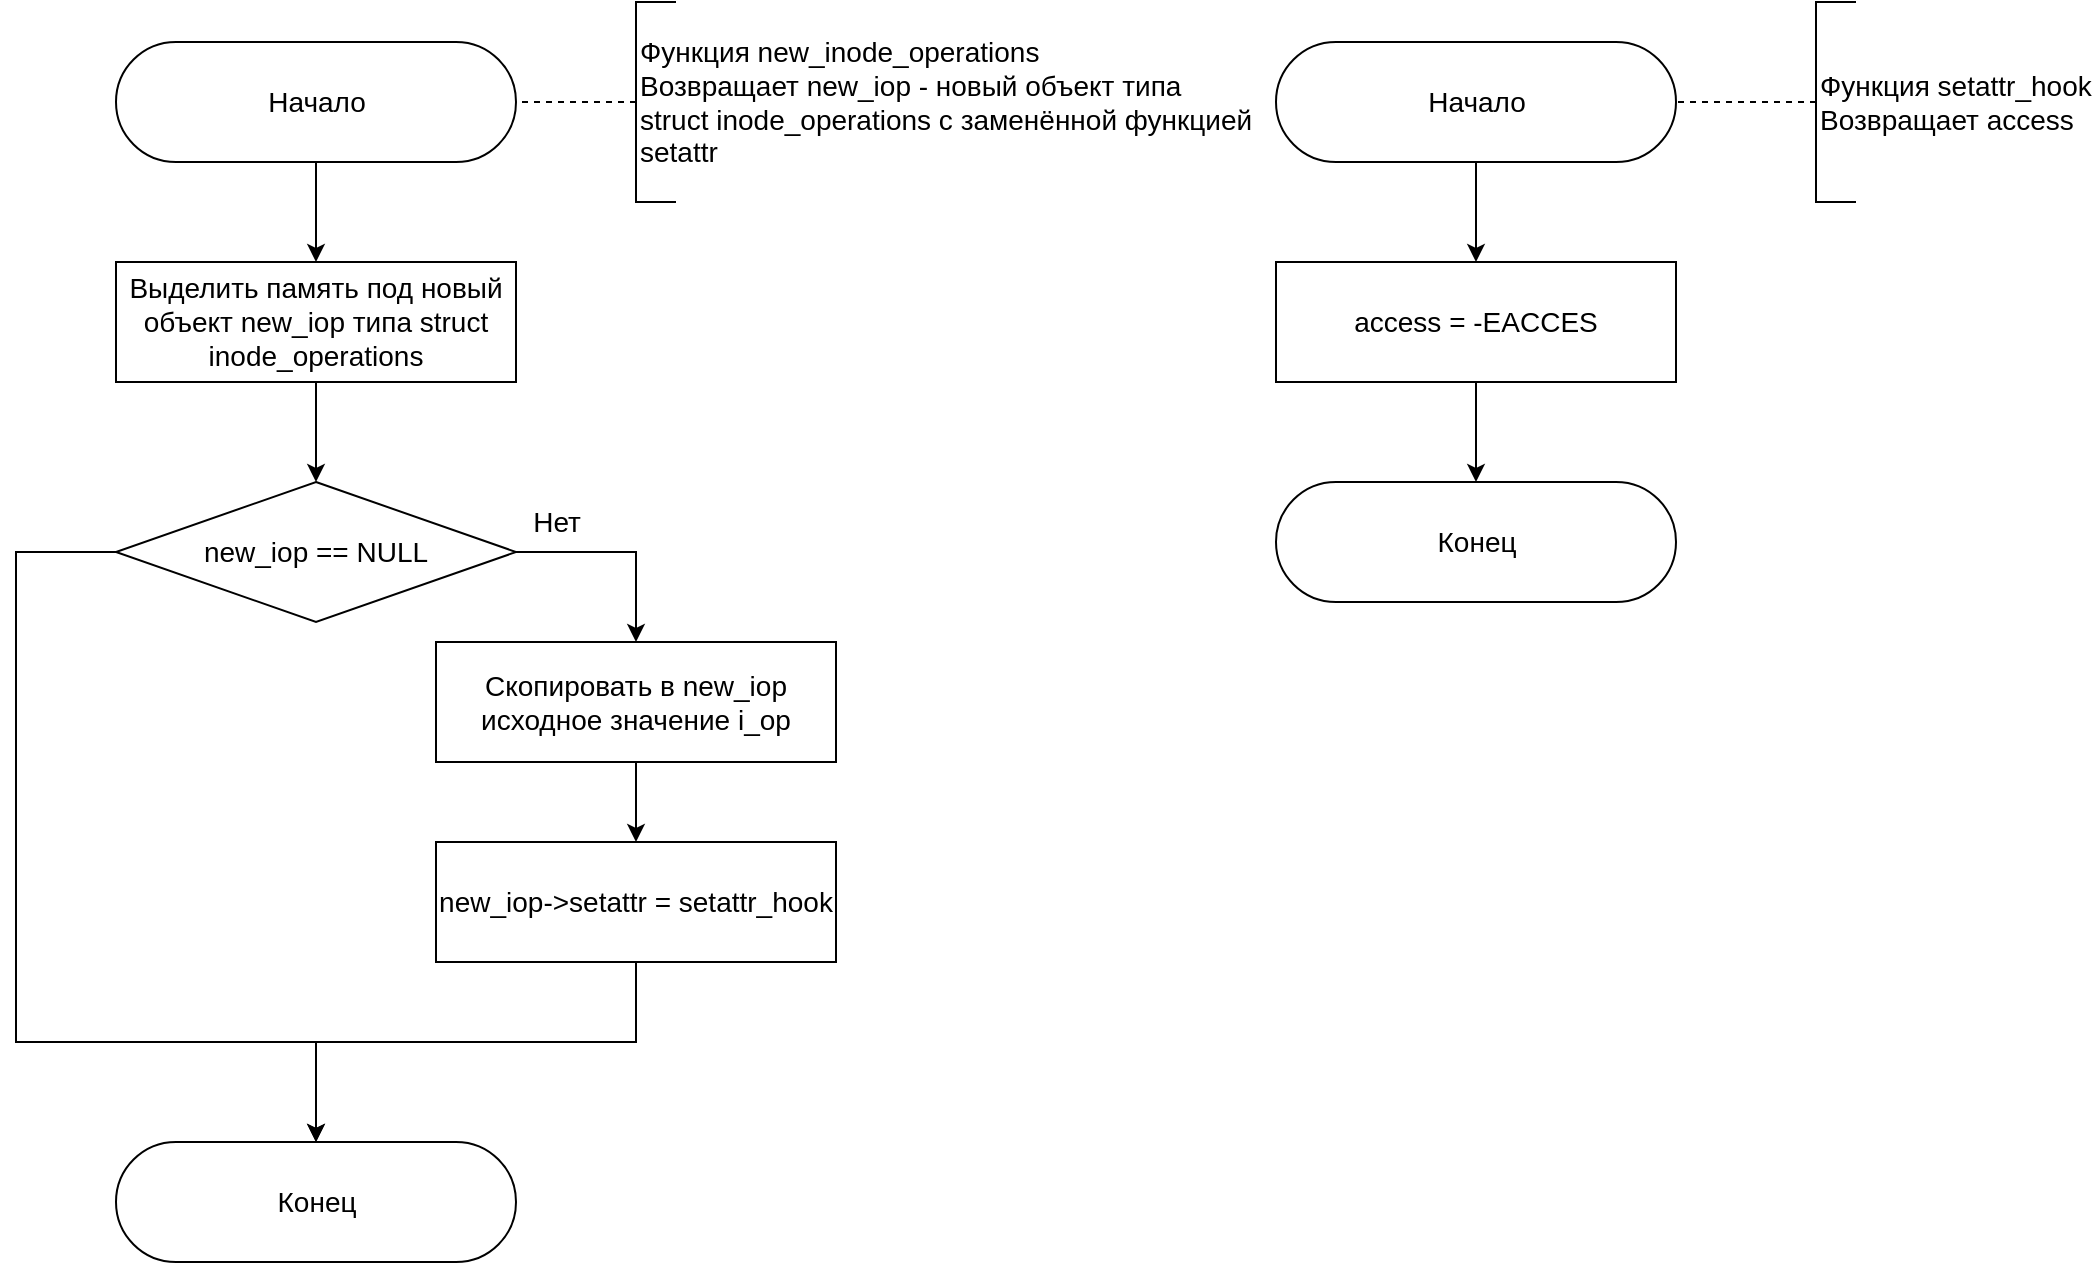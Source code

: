 <mxfile>
    <diagram id="rZBshfq1d-ehY7VFolzZ" name="Page-1">
        <mxGraphModel dx="2140" dy="1240" grid="1" gridSize="10" guides="1" tooltips="1" connect="1" arrows="1" fold="1" page="1" pageScale="1" pageWidth="1654" pageHeight="2336" math="0" shadow="0">
            <root>
                <mxCell id="0"/>
                <mxCell id="1" parent="0"/>
                <mxCell id="14" style="edgeStyle=none;html=1;exitX=0.5;exitY=0.5;exitDx=0;exitDy=30;exitPerimeter=0;entryX=0.5;entryY=0;entryDx=0;entryDy=0;fontSize=14;rounded=0;" parent="1" source="2" target="8" edge="1">
                    <mxGeometry relative="1" as="geometry"/>
                </mxCell>
                <mxCell id="2" value="Начало" style="html=1;dashed=0;whitespace=wrap;shape=mxgraph.dfd.start;fontSize=14;" parent="1" vertex="1">
                    <mxGeometry x="310" y="60" width="200" height="60" as="geometry"/>
                </mxCell>
                <mxCell id="3" style="edgeStyle=none;html=1;fontSize=14;endArrow=none;endFill=0;dashed=1;entryX=1;entryY=0.5;entryDx=0;entryDy=0;entryPerimeter=0;" parent="1" source="4" target="2" edge="1">
                    <mxGeometry relative="1" as="geometry">
                        <mxPoint x="520" y="90" as="targetPoint"/>
                    </mxGeometry>
                </mxCell>
                <mxCell id="4" value="Функция new_inode_operations&lt;br&gt;Возвращает new_iop - новый объект типа&lt;br&gt;struct inode_operations с заменённой функцией&lt;br&gt;setattr" style="strokeWidth=1;html=1;shape=mxgraph.flowchart.annotation_1;align=left;pointerEvents=1;fontSize=14;" parent="1" vertex="1">
                    <mxGeometry x="570" y="40" width="20" height="100" as="geometry"/>
                </mxCell>
                <mxCell id="17" style="edgeStyle=none;rounded=0;html=1;exitX=0.5;exitY=1;exitDx=0;exitDy=0;entryX=0.5;entryY=0;entryDx=0;entryDy=0;fontSize=14;" parent="1" source="5" target="9" edge="1">
                    <mxGeometry relative="1" as="geometry"/>
                </mxCell>
                <mxCell id="5" value="Скопировать в new_iop исходное значение i_op" style="whiteSpace=wrap;html=1;fontSize=14;" parent="1" vertex="1">
                    <mxGeometry x="470" y="360" width="200" height="60" as="geometry"/>
                </mxCell>
                <mxCell id="16" style="edgeStyle=none;rounded=0;html=1;exitX=1;exitY=0.5;exitDx=0;exitDy=0;entryX=0.5;entryY=0;entryDx=0;entryDy=0;fontSize=14;" parent="1" source="7" target="5" edge="1">
                    <mxGeometry relative="1" as="geometry">
                        <Array as="points">
                            <mxPoint x="570" y="315"/>
                        </Array>
                    </mxGeometry>
                </mxCell>
                <mxCell id="21" value="Нет" style="edgeLabel;html=1;align=center;verticalAlign=middle;resizable=0;points=[];fontSize=14;" parent="16" vertex="1" connectable="0">
                    <mxGeometry x="-0.321" y="1" relative="1" as="geometry">
                        <mxPoint x="-16" y="-14" as="offset"/>
                    </mxGeometry>
                </mxCell>
                <mxCell id="20" style="edgeStyle=none;rounded=0;html=1;exitX=0;exitY=0.5;exitDx=0;exitDy=0;entryX=0.5;entryY=0.5;entryDx=0;entryDy=-30;entryPerimeter=0;fontSize=14;" parent="1" source="7" target="13" edge="1">
                    <mxGeometry relative="1" as="geometry">
                        <Array as="points">
                            <mxPoint x="260" y="315"/>
                            <mxPoint x="260" y="560"/>
                            <mxPoint x="410" y="560"/>
                        </Array>
                    </mxGeometry>
                </mxCell>
                <mxCell id="7" value="new_iop == NULL" style="rhombus;whiteSpace=wrap;html=1;fontSize=14;" parent="1" vertex="1">
                    <mxGeometry x="310" y="280" width="200" height="70" as="geometry"/>
                </mxCell>
                <mxCell id="15" style="edgeStyle=none;rounded=0;html=1;exitX=0.5;exitY=1;exitDx=0;exitDy=0;entryX=0.5;entryY=0;entryDx=0;entryDy=0;fontSize=14;" parent="1" source="8" target="7" edge="1">
                    <mxGeometry relative="1" as="geometry"/>
                </mxCell>
                <mxCell id="8" value="Выделить память под новый объект new_iop типа struct inode_operations" style="whiteSpace=wrap;html=1;fontSize=14;" parent="1" vertex="1">
                    <mxGeometry x="310" y="170" width="200" height="60" as="geometry"/>
                </mxCell>
                <mxCell id="18" style="edgeStyle=none;rounded=0;html=1;exitX=0.5;exitY=1;exitDx=0;exitDy=0;entryX=0.5;entryY=0.5;entryDx=0;entryDy=-30;fontSize=14;entryPerimeter=0;" parent="1" source="9" target="13" edge="1">
                    <mxGeometry relative="1" as="geometry">
                        <mxPoint x="570" y="560" as="targetPoint"/>
                        <Array as="points">
                            <mxPoint x="570" y="560"/>
                            <mxPoint x="410" y="560"/>
                        </Array>
                    </mxGeometry>
                </mxCell>
                <mxCell id="9" value="new_iop-&amp;gt;setattr = setattr_hook" style="whiteSpace=wrap;html=1;fontSize=14;" parent="1" vertex="1">
                    <mxGeometry x="470" y="460" width="200" height="60" as="geometry"/>
                </mxCell>
                <mxCell id="13" value="Конец" style="html=1;dashed=0;whitespace=wrap;shape=mxgraph.dfd.start;fontSize=14;" parent="1" vertex="1">
                    <mxGeometry x="310" y="610" width="200" height="60" as="geometry"/>
                </mxCell>
                <mxCell id="36" style="edgeStyle=none;rounded=0;html=1;exitX=0.5;exitY=0.5;exitDx=0;exitDy=30;exitPerimeter=0;entryX=0.5;entryY=0;entryDx=0;entryDy=0;fontSize=14;" parent="1" source="22" target="27" edge="1">
                    <mxGeometry relative="1" as="geometry"/>
                </mxCell>
                <mxCell id="22" value="Начало" style="html=1;dashed=0;whitespace=wrap;shape=mxgraph.dfd.start;fontSize=14;" parent="1" vertex="1">
                    <mxGeometry x="890" y="60" width="200" height="60" as="geometry"/>
                </mxCell>
                <mxCell id="24" style="edgeStyle=none;html=1;fontSize=14;endArrow=none;endFill=0;dashed=1;entryX=1;entryY=0.5;entryDx=0;entryDy=0;entryPerimeter=0;" parent="1" source="25" target="22" edge="1">
                    <mxGeometry relative="1" as="geometry">
                        <mxPoint x="1100" y="90" as="targetPoint"/>
                    </mxGeometry>
                </mxCell>
                <mxCell id="25" value="Функция setattr_hook&lt;br&gt;Возвращает access" style="strokeWidth=1;html=1;shape=mxgraph.flowchart.annotation_1;align=left;pointerEvents=1;fontSize=14;" parent="1" vertex="1">
                    <mxGeometry x="1160" y="40" width="20" height="100" as="geometry"/>
                </mxCell>
                <mxCell id="61" style="edgeStyle=none;html=1;exitX=0.5;exitY=1;exitDx=0;exitDy=0;entryX=0.5;entryY=0.5;entryDx=0;entryDy=-30;entryPerimeter=0;" edge="1" parent="1" source="27" target="32">
                    <mxGeometry relative="1" as="geometry"/>
                </mxCell>
                <mxCell id="27" value="access = -EACCES" style="rounded=0;whiteSpace=wrap;html=1;fontSize=14;" parent="1" vertex="1">
                    <mxGeometry x="890" y="170" width="200" height="60" as="geometry"/>
                </mxCell>
                <mxCell id="32" value="Конец" style="html=1;dashed=0;whitespace=wrap;shape=mxgraph.dfd.start;fontSize=14;" parent="1" vertex="1">
                    <mxGeometry x="890" y="280" width="200" height="60" as="geometry"/>
                </mxCell>
            </root>
        </mxGraphModel>
    </diagram>
</mxfile>